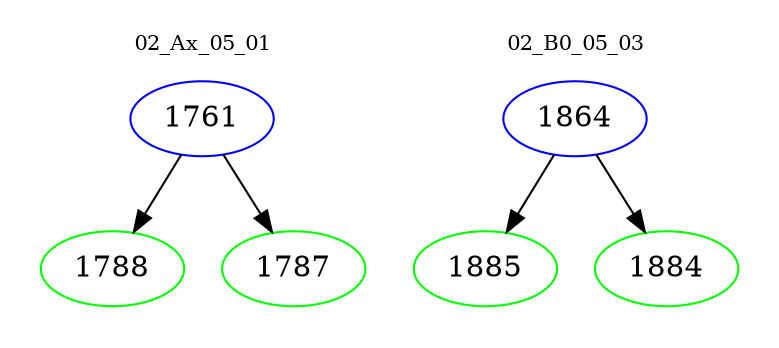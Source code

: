 digraph{
subgraph cluster_0 {
color = white
label = "02_Ax_05_01";
fontsize=10;
T0_1761 [label="1761", color="blue"]
T0_1761 -> T0_1788 [color="black"]
T0_1788 [label="1788", color="green"]
T0_1761 -> T0_1787 [color="black"]
T0_1787 [label="1787", color="green"]
}
subgraph cluster_1 {
color = white
label = "02_B0_05_03";
fontsize=10;
T1_1864 [label="1864", color="blue"]
T1_1864 -> T1_1885 [color="black"]
T1_1885 [label="1885", color="green"]
T1_1864 -> T1_1884 [color="black"]
T1_1884 [label="1884", color="green"]
}
}
